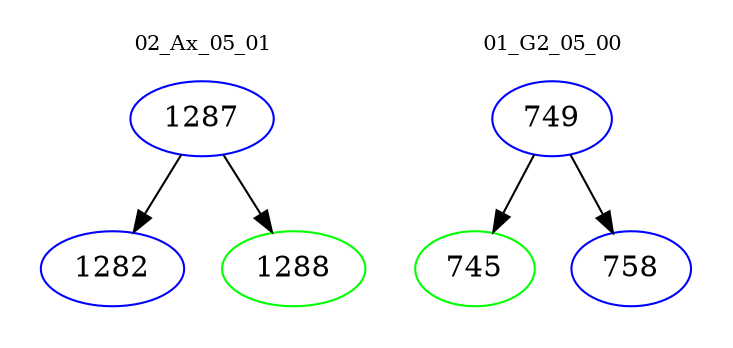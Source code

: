 digraph{
subgraph cluster_0 {
color = white
label = "02_Ax_05_01";
fontsize=10;
T0_1287 [label="1287", color="blue"]
T0_1287 -> T0_1282 [color="black"]
T0_1282 [label="1282", color="blue"]
T0_1287 -> T0_1288 [color="black"]
T0_1288 [label="1288", color="green"]
}
subgraph cluster_1 {
color = white
label = "01_G2_05_00";
fontsize=10;
T1_749 [label="749", color="blue"]
T1_749 -> T1_745 [color="black"]
T1_745 [label="745", color="green"]
T1_749 -> T1_758 [color="black"]
T1_758 [label="758", color="blue"]
}
}
